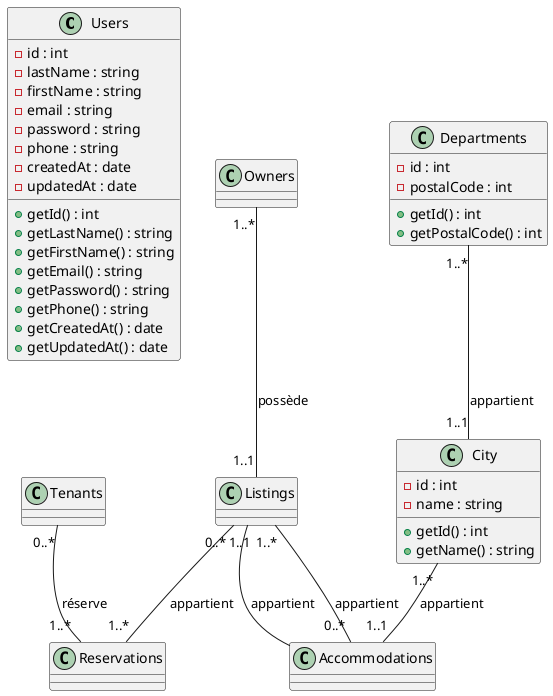 @startuml DIAGRAMMECLASS

  class Users {
  - id : int
  - lastName : string
  - firstName : string
  - email : string
  - password : string
  - phone : string
  - createdAt : date
  - updatedAt : date


  + getId() : int
  + getLastName() : string
  + getFirstName() : string
  + getEmail() : string
  + getPassword() : string
  + getPhone() : string
  + getCreatedAt() : date
  + getUpdatedAt() : date

}


class Departments {
    - id : int
    - postalCode : int

    + getId() : int
    + getPostalCode() : int
}

class City {
    - id : int
    - name : string

    + getId() : int
    + getName() : string
}

Tenants"0..*" -- "1..*"Reservations: réserve
Owners"1..*" -- "1..1"Listings: possède
Listings"0..*" -- "1..*"Reservations: appartient
Listings"1..*" -- "0..*"Accommodations: appartient
Listings"1..1" -- Accommodations: appartient
Departments"1..*" -- "1..1"City: appartient
City"1..*" -- "1..1"Accommodations: appartient
    
@enduml